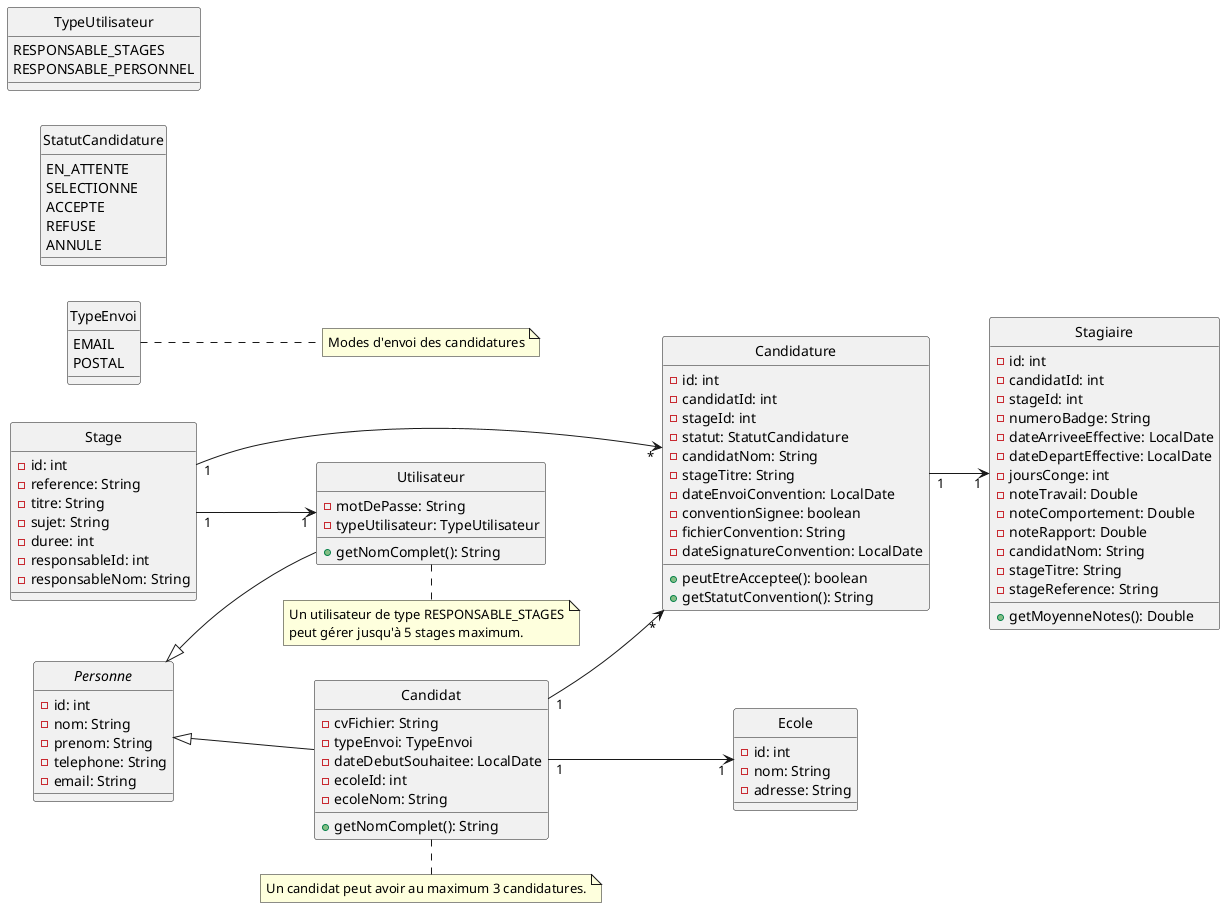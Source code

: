 @startuml
skinparam style strictuml
left to right direction

enum TypeEnvoi {
  EMAIL
  POSTAL
}

enum StatutCandidature {
  EN_ATTENTE
  SELECTIONNE
  ACCEPTE
  REFUSE
  ANNULE
}

enum TypeUtilisateur {
  RESPONSABLE_STAGES
  RESPONSABLE_PERSONNEL
}

abstract class Personne {
  -id: int
  -nom: String
  -prenom: String
  -telephone: String
  -email: String
}

class Candidat {
  -cvFichier: String
  -typeEnvoi: TypeEnvoi
  -dateDebutSouhaitee: LocalDate
  -ecoleId: int
  -ecoleNom: String
  +getNomComplet(): String
}

class Utilisateur {
  -motDePasse: String
  -typeUtilisateur: TypeUtilisateur
  +getNomComplet(): String
}

class Ecole {
  -id: int
  -nom: String
  -adresse: String
}

class Stage {
  -id: int
  -reference: String
  -titre: String
  -sujet: String
  -duree: int
  -responsableId: int
  -responsableNom: String
}

class Candidature {
  -id: int
  -candidatId: int
  -stageId: int
  -statut: StatutCandidature
  -candidatNom: String
  -stageTitre: String
  -dateEnvoiConvention: LocalDate
  -conventionSignee: boolean
  -fichierConvention: String
  -dateSignatureConvention: LocalDate
  +peutEtreAcceptee(): boolean
  +getStatutConvention(): String
}

class Stagiaire {
  -id: int
  -candidatId: int
  -stageId: int
  -numeroBadge: String
  -dateArriveeEffective: LocalDate
  -dateDepartEffective: LocalDate
  -joursConge: int
  -noteTravail: Double
  -noteComportement: Double
  -noteRapport: Double
  -candidatNom: String
  -stageTitre: String
  -stageReference: String
  +getMoyenneNotes(): Double
}

' Inheritance
Personne <|-- Candidat
Personne <|-- Utilisateur

' Associations
Candidat "1" --> "1" Ecole
Candidat "1" --> "*" Candidature
Stage "1" --> "*" Candidature
Stage "1" --> "1" Utilisateur
Candidature "1" --> "1" Stagiaire

' Notes
note right of TypeEnvoi
  Modes d'envoi des candidatures
end note

note bottom of Candidat
  Un candidat peut avoir au maximum 3 candidatures.
end note

note bottom of Utilisateur
  Un utilisateur de type RESPONSABLE_STAGES
  peut gérer jusqu'à 5 stages maximum.
end note
@enduml
